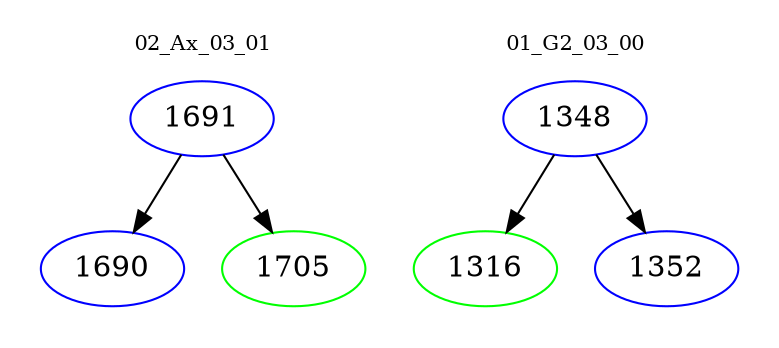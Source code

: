 digraph{
subgraph cluster_0 {
color = white
label = "02_Ax_03_01";
fontsize=10;
T0_1691 [label="1691", color="blue"]
T0_1691 -> T0_1690 [color="black"]
T0_1690 [label="1690", color="blue"]
T0_1691 -> T0_1705 [color="black"]
T0_1705 [label="1705", color="green"]
}
subgraph cluster_1 {
color = white
label = "01_G2_03_00";
fontsize=10;
T1_1348 [label="1348", color="blue"]
T1_1348 -> T1_1316 [color="black"]
T1_1316 [label="1316", color="green"]
T1_1348 -> T1_1352 [color="black"]
T1_1352 [label="1352", color="blue"]
}
}
